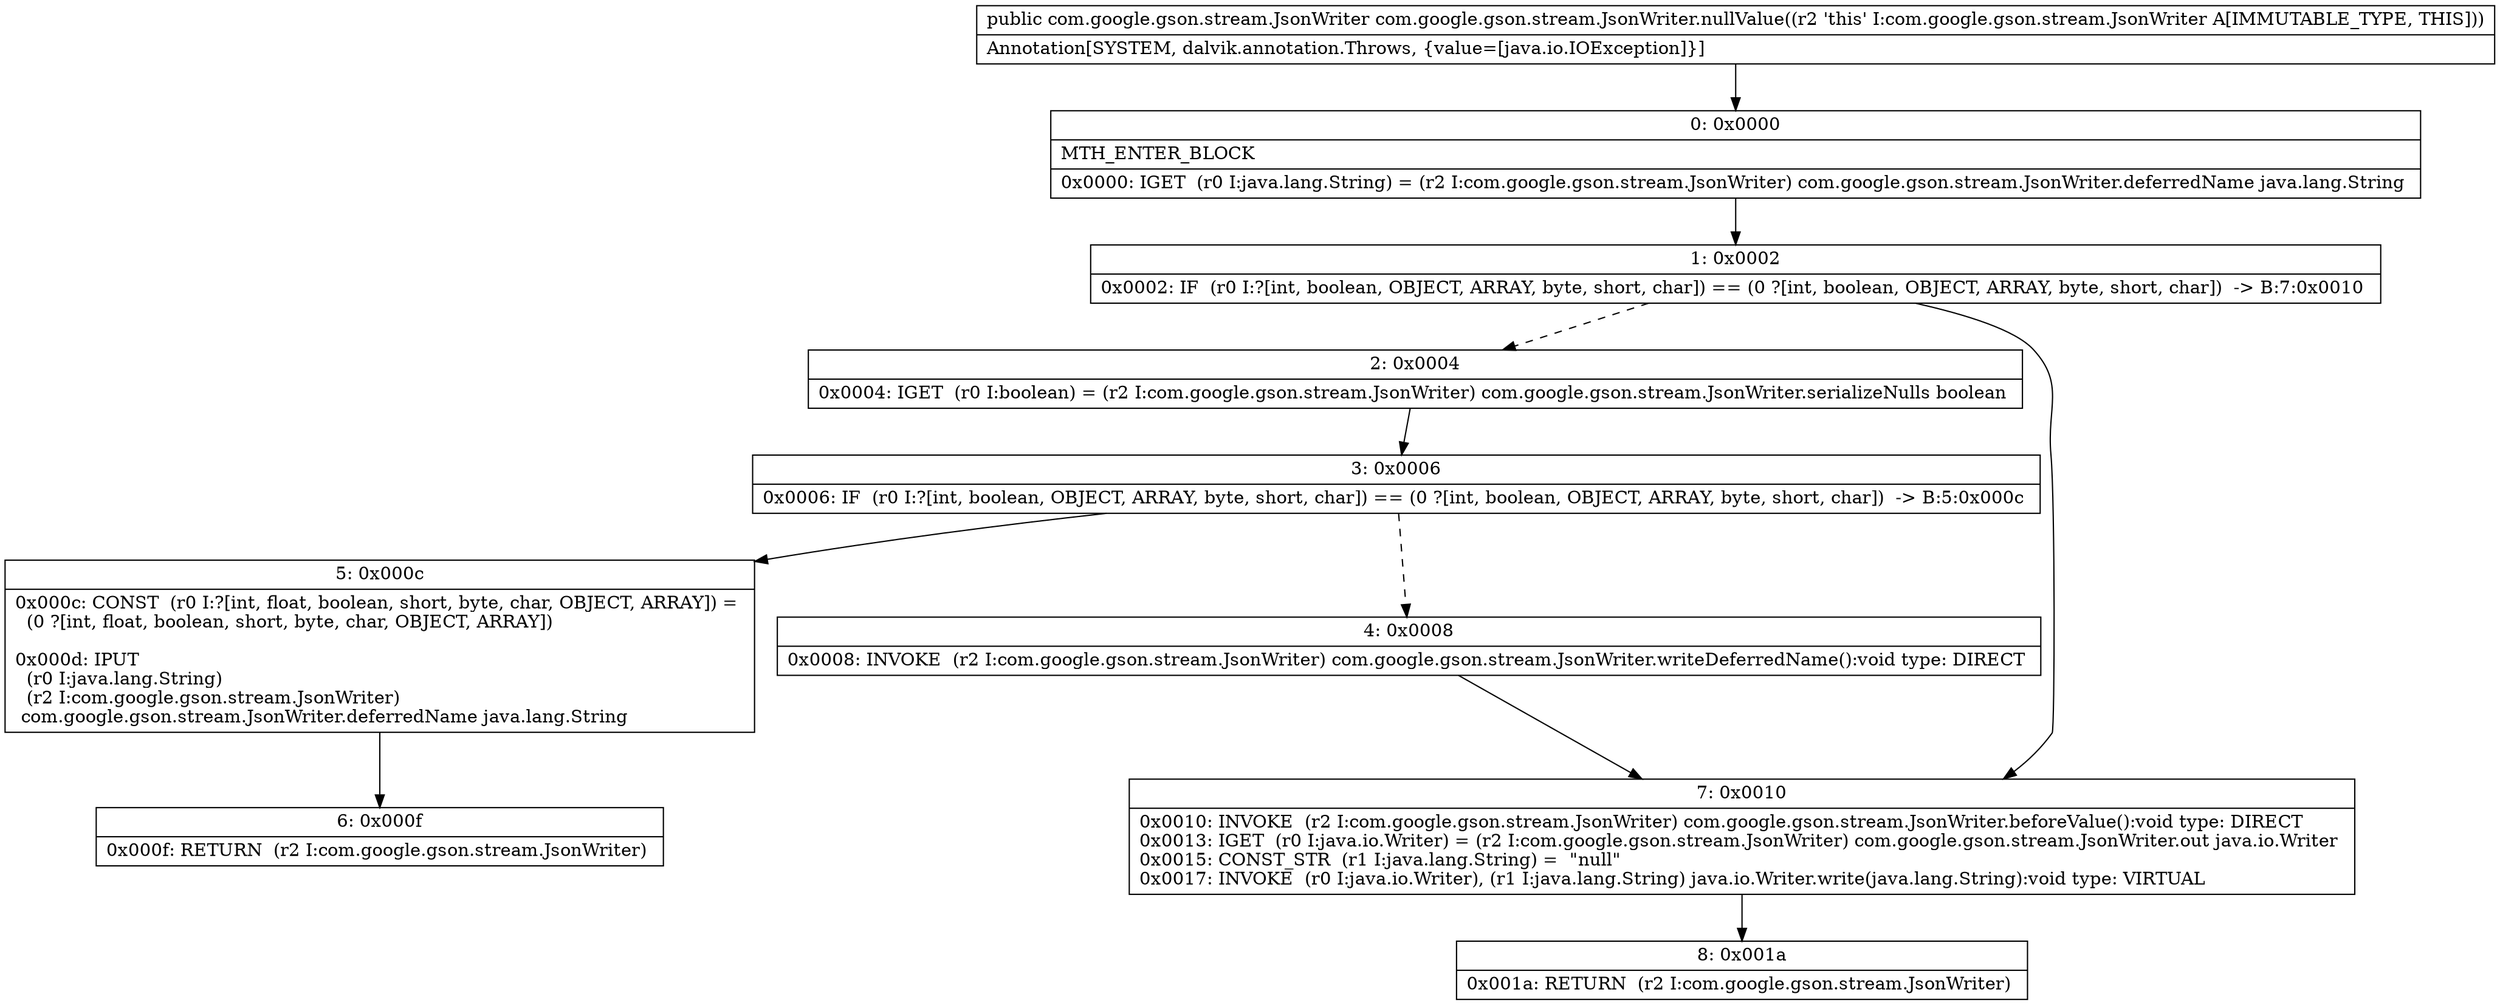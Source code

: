 digraph "CFG forcom.google.gson.stream.JsonWriter.nullValue()Lcom\/google\/gson\/stream\/JsonWriter;" {
Node_0 [shape=record,label="{0\:\ 0x0000|MTH_ENTER_BLOCK\l|0x0000: IGET  (r0 I:java.lang.String) = (r2 I:com.google.gson.stream.JsonWriter) com.google.gson.stream.JsonWriter.deferredName java.lang.String \l}"];
Node_1 [shape=record,label="{1\:\ 0x0002|0x0002: IF  (r0 I:?[int, boolean, OBJECT, ARRAY, byte, short, char]) == (0 ?[int, boolean, OBJECT, ARRAY, byte, short, char])  \-\> B:7:0x0010 \l}"];
Node_2 [shape=record,label="{2\:\ 0x0004|0x0004: IGET  (r0 I:boolean) = (r2 I:com.google.gson.stream.JsonWriter) com.google.gson.stream.JsonWriter.serializeNulls boolean \l}"];
Node_3 [shape=record,label="{3\:\ 0x0006|0x0006: IF  (r0 I:?[int, boolean, OBJECT, ARRAY, byte, short, char]) == (0 ?[int, boolean, OBJECT, ARRAY, byte, short, char])  \-\> B:5:0x000c \l}"];
Node_4 [shape=record,label="{4\:\ 0x0008|0x0008: INVOKE  (r2 I:com.google.gson.stream.JsonWriter) com.google.gson.stream.JsonWriter.writeDeferredName():void type: DIRECT \l}"];
Node_5 [shape=record,label="{5\:\ 0x000c|0x000c: CONST  (r0 I:?[int, float, boolean, short, byte, char, OBJECT, ARRAY]) = \l  (0 ?[int, float, boolean, short, byte, char, OBJECT, ARRAY])\l \l0x000d: IPUT  \l  (r0 I:java.lang.String)\l  (r2 I:com.google.gson.stream.JsonWriter)\l com.google.gson.stream.JsonWriter.deferredName java.lang.String \l}"];
Node_6 [shape=record,label="{6\:\ 0x000f|0x000f: RETURN  (r2 I:com.google.gson.stream.JsonWriter) \l}"];
Node_7 [shape=record,label="{7\:\ 0x0010|0x0010: INVOKE  (r2 I:com.google.gson.stream.JsonWriter) com.google.gson.stream.JsonWriter.beforeValue():void type: DIRECT \l0x0013: IGET  (r0 I:java.io.Writer) = (r2 I:com.google.gson.stream.JsonWriter) com.google.gson.stream.JsonWriter.out java.io.Writer \l0x0015: CONST_STR  (r1 I:java.lang.String) =  \"null\" \l0x0017: INVOKE  (r0 I:java.io.Writer), (r1 I:java.lang.String) java.io.Writer.write(java.lang.String):void type: VIRTUAL \l}"];
Node_8 [shape=record,label="{8\:\ 0x001a|0x001a: RETURN  (r2 I:com.google.gson.stream.JsonWriter) \l}"];
MethodNode[shape=record,label="{public com.google.gson.stream.JsonWriter com.google.gson.stream.JsonWriter.nullValue((r2 'this' I:com.google.gson.stream.JsonWriter A[IMMUTABLE_TYPE, THIS]))  | Annotation[SYSTEM, dalvik.annotation.Throws, \{value=[java.io.IOException]\}]\l}"];
MethodNode -> Node_0;
Node_0 -> Node_1;
Node_1 -> Node_2[style=dashed];
Node_1 -> Node_7;
Node_2 -> Node_3;
Node_3 -> Node_4[style=dashed];
Node_3 -> Node_5;
Node_4 -> Node_7;
Node_5 -> Node_6;
Node_7 -> Node_8;
}

